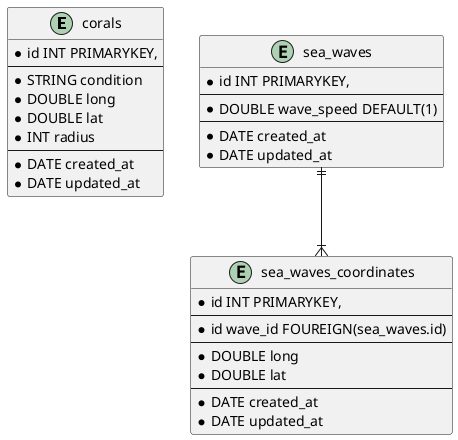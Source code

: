 @startuml

entity corals {
    * id INT PRIMARYKEY,
    --
    * STRING condition
        ' baik
        ' rusak
    * DOUBLE long
    * DOUBLE lat
    * INT radius
    --
    * DATE created_at
    * DATE updated_at
}

entity sea_waves {
    * id INT PRIMARYKEY,
    --
    * DOUBLE wave_speed DEFAULT(1)
    --
    * DATE created_at
    * DATE updated_at
}

entity sea_waves_coordinates {
    * id INT PRIMARYKEY,
    --
    * id wave_id FOUREIGN(sea_waves.id)
    --
    * DOUBLE long
    * DOUBLE lat
    --
    * DATE created_at
    * DATE updated_at
}


sea_waves ||--|{ sea_waves_coordinates


@enduml